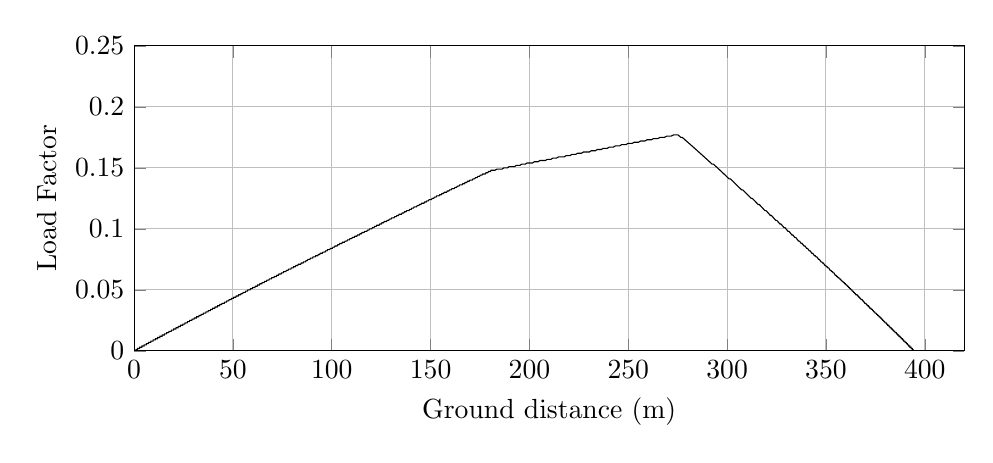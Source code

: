 %LoadFactor_vs_GroundDistance
\begin{tikzpicture}

\begin{axis}[
width=\textwidth,
height=0.45\textwidth,
scaled ticks=false, tick label style={/pgf/number format/fixed},
xmin=0.0,
xmax=420,
xlabel={Ground distance (m)},
xmajorgrids,
ymin=0.0,
ymax=0.25,
ylabel={Load Factor },
ytick={0,0.05,0.1,0.15,0.2,0.25},
ymajorgrids,
legend style={at={(1.03,0.5)},anchor=west,draw=black,fill=white,legend cell align=left}
]

\addplot [
color=black,
solid
]
table[row sep=crcr]{
1.373E-8	1.235E-11\\
2.605E-7	2.344E-10\\
2.049E-6	1.844E-9\\
9.924E-6	8.93E-9\\
4.745E-5	4.27E-8\\
1.74E-4	1.566E-7\\
4.061E-4	3.654E-7\\
7.313E-4	6.581E-7\\
0.001	1.039E-6\\
0.002	1.512E-6\\
0.002	2.065E-6\\
0.003	2.708E-6\\
0.004	3.429E-6\\
0.005	4.25E-6\\
0.006	5.153E-6\\
0.007	6.151E-6\\
0.008	7.196E-6\\
0.009	8.361E-6\\
0.011	9.615E-6\\
0.012	1.096E-5\\
0.014	1.24E-5\\
0.015	1.392E-5\\
0.017	1.551E-5\\
0.019	1.721E-5\\
0.021	1.899E-5\\
0.023	2.087E-5\\
0.025	2.281E-5\\
0.028	2.485E-5\\
0.03	2.701E-5\\
0.032	2.922E-5\\
0.035	3.154E-5\\
0.038	3.394E-5\\
0.04	3.644E-5\\
0.043	3.899E-5\\
0.046	4.166E-5\\
0.049	4.44E-5\\
0.053	4.724E-5\\
0.056	5.018E-5\\
0.059	5.324E-5\\
0.063	5.636E-5\\
0.066	5.956E-5\\
0.07	6.287E-5\\
0.074	6.627E-5\\
0.078	6.976E-5\\
0.082	7.333E-5\\
0.086	7.701E-5\\
0.09	8.084E-5\\
0.094	8.469E-5\\
0.099	8.868E-5\\
0.103	9.273E-5\\
0.108	9.685E-5\\
0.112	1.011E-4\\
0.117	1.054E-4\\
0.122	1.099E-4\\
0.127	1.145E-4\\
0.132	1.19E-4\\
0.138	1.237E-4\\
0.143	1.285E-4\\
0.148	1.334E-4\\
0.154	1.384E-4\\
0.159	1.434E-4\\
0.165	1.487E-4\\
0.171	1.54E-4\\
0.177	1.594E-4\\
0.183	1.648E-4\\
0.189	1.704E-4\\
0.196	1.761E-4\\
0.202	1.818E-4\\
0.209	1.877E-4\\
0.215	1.938E-4\\
0.222	1.998E-4\\
0.229	2.061E-4\\
0.236	2.124E-4\\
0.243	2.186E-4\\
0.25	2.251E-4\\
0.258	2.317E-4\\
0.265	2.383E-4\\
0.272	2.45E-4\\
0.28	2.52E-4\\
0.288	2.589E-4\\
0.296	2.66E-4\\
0.304	2.734E-4\\
0.312	2.806E-4\\
0.32	2.88E-4\\
0.329	2.956E-4\\
0.337	3.031E-4\\
0.346	3.109E-4\\
0.355	3.187E-4\\
0.363	3.267E-4\\
0.372	3.349E-4\\
0.382	3.43E-4\\
0.391	3.511E-4\\
0.4	3.596E-4\\
0.41	3.682E-4\\
0.419	3.766E-4\\
0.429	3.852E-4\\
0.438	3.94E-4\\
0.448	4.028E-4\\
0.458	4.118E-4\\
0.468	4.209E-4\\
0.479	4.304E-4\\
0.489	4.396E-4\\
0.5	4.493E-4\\
0.511	4.59E-4\\
0.521	4.686E-4\\
0.532	4.784E-4\\
0.543	4.881E-4\\
0.554	4.98E-4\\
0.565	5.081E-4\\
0.577	5.185E-4\\
0.589	5.289E-4\\
0.6	5.395E-4\\
0.612	5.501E-4\\
0.624	5.607E-4\\
0.636	5.717E-4\\
0.649	5.828E-4\\
0.661	5.939E-4\\
0.674	6.053E-4\\
0.686	6.166E-4\\
0.699	6.282E-4\\
0.712	6.399E-4\\
0.725	6.515E-4\\
0.738	6.632E-4\\
0.752	6.752E-4\\
0.765	6.877E-4\\
0.779	6.999E-4\\
0.793	7.124E-4\\
0.807	7.253E-4\\
0.822	7.379E-4\\
0.836	7.51E-4\\
0.85	7.637E-4\\
0.865	7.769E-4\\
0.88	7.905E-4\\
0.895	8.039E-4\\
0.91	8.172E-4\\
0.925	8.308E-4\\
0.94	8.445E-4\\
0.956	8.584E-4\\
0.971	8.721E-4\\
0.987	8.862E-4\\
1.003	9.005E-4\\
1.019	9.149E-4\\
1.035	9.296E-4\\
1.052	9.442E-4\\
1.068	9.586E-4\\
1.085	9.737E-4\\
1.101	9.886E-4\\
1.118	0.001\\
1.135	0.001\\
1.153	0.001\\
1.17	0.001\\
1.188	0.001\\
1.206	0.001\\
1.224	0.001\\
1.242	0.001\\
1.261	0.001\\
1.279	0.001\\
1.298	0.001\\
1.317	0.001\\
1.335	0.001\\
1.354	0.001\\
1.374	0.001\\
1.393	0.001\\
1.413	0.001\\
1.433	0.001\\
1.453	0.001\\
1.473	0.001\\
1.493	0.001\\
1.514	0.001\\
1.534	0.001\\
1.555	0.001\\
1.576	0.001\\
1.598	0.001\\
1.62	0.001\\
1.641	0.001\\
1.663	0.001\\
1.686	0.002\\
1.708	0.002\\
1.73	0.002\\
1.752	0.002\\
1.774	0.002\\
1.797	0.002\\
1.82	0.002\\
1.843	0.002\\
1.867	0.002\\
1.89	0.002\\
1.914	0.002\\
1.937	0.002\\
1.961	0.002\\
1.985	0.002\\
2.01	0.002\\
2.035	0.002\\
2.059	0.002\\
2.085	0.002\\
2.11	0.002\\
2.135	0.002\\
2.161	0.002\\
2.186	0.002\\
2.213	0.002\\
2.239	0.002\\
2.265	0.002\\
2.292	0.002\\
2.319	0.002\\
2.346	0.002\\
2.373	0.002\\
2.401	0.002\\
2.428	0.002\\
2.456	0.002\\
2.483	0.002\\
2.512	0.002\\
2.54	0.002\\
2.568	0.002\\
2.597	0.002\\
2.626	0.002\\
2.656	0.002\\
2.686	0.002\\
2.715	0.002\\
2.746	0.002\\
2.775	0.002\\
2.805	0.003\\
2.836	0.003\\
2.866	0.003\\
2.898	0.003\\
2.929	0.003\\
2.96	0.003\\
2.992	0.003\\
3.024	0.003\\
3.056	0.003\\
3.089	0.003\\
3.122	0.003\\
3.155	0.003\\
3.188	0.003\\
3.221	0.003\\
3.254	0.003\\
3.288	0.003\\
3.322	0.003\\
3.356	0.003\\
3.391	0.003\\
3.426	0.003\\
3.462	0.003\\
3.497	0.003\\
3.532	0.003\\
3.568	0.003\\
3.604	0.003\\
3.639	0.003\\
3.677	0.003\\
3.713	0.003\\
3.75	0.003\\
3.786	0.003\\
3.823	0.003\\
3.861	0.003\\
3.899	0.003\\
3.937	0.004\\
3.975	0.004\\
4.014	0.004\\
4.052	0.004\\
4.092	0.004\\
4.132	0.004\\
4.172	0.004\\
4.211	0.004\\
4.25	0.004\\
4.292	0.004\\
4.332	0.004\\
4.373	0.004\\
4.414	0.004\\
4.456	0.004\\
4.497	0.004\\
4.538	0.004\\
4.581	0.004\\
4.624	0.004\\
4.666	0.004\\
4.709	0.004\\
4.752	0.004\\
4.795	0.004\\
4.838	0.004\\
4.881	0.004\\
4.926	0.004\\
4.97	0.004\\
5.014	0.004\\
5.059	0.005\\
5.104	0.005\\
5.15	0.005\\
5.195	0.005\\
5.241	0.005\\
5.288	0.005\\
5.334	0.005\\
5.381	0.005\\
5.428	0.005\\
5.476	0.005\\
5.525	0.005\\
5.573	0.005\\
5.621	0.005\\
5.672	0.005\\
5.72	0.005\\
5.768	0.005\\
5.817	0.005\\
5.866	0.005\\
5.917	0.005\\
5.967	0.005\\
6.017	0.005\\
6.069	0.005\\
6.12	0.005\\
6.171	0.005\\
6.223	0.006\\
6.274	0.006\\
6.326	0.006\\
6.38	0.006\\
6.432	0.006\\
6.485	0.006\\
6.537	0.006\\
6.59	0.006\\
6.644	0.006\\
6.697	0.006\\
6.752	0.006\\
6.807	0.006\\
6.863	0.006\\
6.919	0.006\\
6.975	0.006\\
7.031	0.006\\
7.087	0.006\\
7.145	0.006\\
7.203	0.006\\
7.261	0.006\\
7.321	0.007\\
7.378	0.007\\
7.438	0.007\\
7.497	0.007\\
7.557	0.007\\
7.617	0.007\\
7.677	0.007\\
7.736	0.007\\
7.796	0.007\\
7.857	0.007\\
7.917	0.007\\
7.979	0.007\\
8.04	0.007\\
8.102	0.007\\
8.165	0.007\\
8.226	0.007\\
8.291	0.007\\
8.354	0.007\\
8.418	0.007\\
8.482	0.008\\
8.547	0.008\\
8.613	0.008\\
8.678	0.008\\
8.745	0.008\\
8.811	0.008\\
8.877	0.008\\
8.943	0.008\\
9.011	0.008\\
9.079	0.008\\
9.149	0.008\\
9.216	0.008\\
9.286	0.008\\
9.355	0.008\\
9.424	0.008\\
9.493	0.008\\
9.563	0.008\\
9.632	0.009\\
9.703	0.009\\
9.773	0.009\\
9.844	0.009\\
9.915	0.009\\
9.987	0.009\\
10.059	0.009\\
10.132	0.009\\
10.206	0.009\\
10.279	0.009\\
10.353	0.009\\
10.428	0.009\\
10.503	0.009\\
10.578	0.009\\
10.655	0.009\\
10.73	0.009\\
10.806	0.01\\
10.883	0.01\\
10.959	0.01\\
11.035	0.01\\
11.113	0.01\\
11.191	0.01\\
11.268	0.01\\
11.346	0.01\\
11.424	0.01\\
11.503	0.01\\
11.581	0.01\\
11.662	0.01\\
11.742	0.01\\
11.822	0.01\\
11.902	0.011\\
11.984	0.011\\
12.065	0.011\\
12.148	0.011\\
12.231	0.011\\
12.313	0.011\\
12.397	0.011\\
12.48	0.011\\
12.564	0.011\\
12.648	0.011\\
12.736	0.011\\
12.821	0.011\\
12.908	0.011\\
12.995	0.011\\
13.082	0.012\\
13.17	0.012\\
13.258	0.012\\
13.345	0.012\\
13.433	0.012\\
13.524	0.012\\
13.611	0.012\\
13.702	0.012\\
13.792	0.012\\
13.882	0.012\\
13.975	0.012\\
14.066	0.012\\
14.158	0.012\\
14.251	0.013\\
14.343	0.013\\
14.437	0.013\\
14.533	0.013\\
14.626	0.013\\
14.722	0.013\\
14.819	0.013\\
14.914	0.013\\
15.01	0.013\\
15.108	0.013\\
15.206	0.013\\
15.304	0.013\\
15.403	0.014\\
15.503	0.014\\
15.602	0.014\\
15.701	0.014\\
15.801	0.014\\
15.9	0.014\\
16.002	0.014\\
16.103	0.014\\
16.204	0.014\\
16.305	0.014\\
16.406	0.014\\
16.509	0.015\\
16.615	0.015\\
16.718	0.015\\
16.823	0.015\\
16.929	0.015\\
17.035	0.015\\
17.141	0.015\\
17.246	0.015\\
17.352	0.015\\
17.458	0.015\\
17.566	0.015\\
17.673	0.016\\
17.782	0.016\\
17.891	0.016\\
18.001	0.016\\
18.11	0.016\\
18.22	0.016\\
18.328	0.016\\
18.437	0.016\\
18.549	0.016\\
18.659	0.016\\
18.771	0.016\\
18.884	0.017\\
18.996	0.017\\
19.109	0.017\\
19.223	0.017\\
19.338	0.017\\
19.456	0.017\\
19.573	0.017\\
19.69	0.017\\
19.805	0.017\\
19.924	0.017\\
20.042	0.018\\
20.158	0.018\\
20.278	0.018\\
20.396	0.018\\
20.516	0.018\\
20.637	0.018\\
20.755	0.018\\
20.874	0.018\\
20.996	0.018\\
21.118	0.018\\
21.24	0.019\\
21.361	0.019\\
21.485	0.019\\
21.608	0.019\\
21.732	0.019\\
21.857	0.019\\
21.981	0.019\\
22.108	0.019\\
22.235	0.019\\
22.362	0.02\\
22.488	0.02\\
22.614	0.02\\
22.744	0.02\\
22.873	0.02\\
23.004	0.02\\
23.133	0.02\\
23.263	0.02\\
23.393	0.02\\
23.523	0.021\\
23.655	0.021\\
23.786	0.021\\
23.917	0.021\\
24.047	0.021\\
24.178	0.021\\
24.315	0.021\\
24.448	0.021\\
24.579	0.021\\
24.71	0.022\\
24.843	0.022\\
24.976	0.022\\
25.112	0.022\\
25.247	0.022\\
25.385	0.022\\
25.522	0.022\\
25.661	0.022\\
25.799	0.023\\
25.826	0.023\\
25.84	0.023\\
25.841	0.023\\
25.842	0.023\\
25.848	0.023\\
25.864	0.023\\
25.906	0.023\\
25.999	0.023\\
26.123	0.023\\
26.25	0.023\\
26.377	0.023\\
26.506	0.023\\
26.634	0.023\\
26.763	0.023\\
26.893	0.023\\
27.023	0.024\\
27.154	0.024\\
27.288	0.024\\
27.42	0.024\\
27.556	0.024\\
27.691	0.024\\
27.826	0.024\\
27.96	0.024\\
28.097	0.025\\
28.233	0.025\\
28.369	0.025\\
28.507	0.025\\
28.645	0.025\\
28.783	0.025\\
28.923	0.025\\
29.062	0.025\\
29.202	0.025\\
29.343	0.026\\
29.483	0.026\\
29.626	0.026\\
29.767	0.026\\
29.909	0.026\\
30.052	0.026\\
30.197	0.026\\
30.342	0.026\\
30.486	0.027\\
30.633	0.027\\
30.778	0.027\\
30.924	0.027\\
31.071	0.027\\
31.218	0.027\\
31.367	0.027\\
31.515	0.027\\
31.664	0.028\\
31.815	0.028\\
31.966	0.028\\
32.115	0.028\\
32.266	0.028\\
32.418	0.028\\
32.57	0.028\\
32.722	0.028\\
32.877	0.029\\
33.032	0.029\\
33.185	0.029\\
33.341	0.029\\
33.498	0.029\\
33.654	0.029\\
33.811	0.029\\
33.97	0.03\\
34.126	0.03\\
34.286	0.03\\
34.445	0.03\\
34.606	0.03\\
34.766	0.03\\
34.926	0.03\\
35.086	0.031\\
35.248	0.031\\
35.412	0.031\\
35.574	0.031\\
35.735	0.031\\
35.899	0.031\\
36.065	0.031\\
36.23	0.031\\
36.395	0.032\\
36.561	0.032\\
36.728	0.032\\
36.894	0.032\\
37.059	0.032\\
37.227	0.032\\
37.394	0.032\\
37.562	0.033\\
37.733	0.033\\
37.903	0.033\\
38.071	0.033\\
38.238	0.033\\
38.408	0.033\\
38.578	0.033\\
38.75	0.034\\
38.92	0.034\\
39.093	0.034\\
39.265	0.034\\
39.437	0.034\\
39.609	0.034\\
39.783	0.035\\
39.956	0.035\\
40.132	0.035\\
40.309	0.035\\
40.486	0.035\\
40.664	0.035\\
40.84	0.035\\
41.018	0.036\\
41.198	0.036\\
41.377	0.036\\
41.557	0.036\\
41.736	0.036\\
41.916	0.036\\
42.097	0.036\\
42.278	0.037\\
42.46	0.037\\
42.64	0.037\\
42.822	0.037\\
43.006	0.037\\
43.19	0.037\\
43.372	0.038\\
43.556	0.038\\
43.74	0.038\\
43.924	0.038\\
44.107	0.038\\
44.294	0.038\\
44.479	0.039\\
44.665	0.039\\
44.852	0.039\\
45.039	0.039\\
45.228	0.039\\
45.415	0.039\\
45.603	0.039\\
45.793	0.04\\
45.984	0.04\\
46.173	0.04\\
46.364	0.04\\
46.554	0.04\\
46.745	0.04\\
46.936	0.041\\
47.127	0.041\\
47.319	0.041\\
47.511	0.041\\
47.705	0.041\\
47.9	0.041\\
48.093	0.042\\
48.287	0.042\\
48.484	0.042\\
48.681	0.042\\
48.875	0.042\\
49.071	0.042\\
49.267	0.043\\
49.466	0.043\\
49.662	0.043\\
49.86	0.043\\
50.058	0.043\\
50.258	0.043\\
50.457	0.044\\
50.656	0.044\\
50.859	0.044\\
51.061	0.044\\
51.264	0.044\\
51.464	0.044\\
51.665	0.045\\
51.866	0.045\\
52.074	0.045\\
52.282	0.045\\
52.487	0.045\\
52.695	0.045\\
52.9	0.046\\
53.108	0.046\\
53.312	0.046\\
53.52	0.046\\
53.727	0.046\\
53.937	0.046\\
54.145	0.047\\
54.351	0.047\\
54.562	0.047\\
54.776	0.047\\
54.988	0.047\\
55.198	0.048\\
55.41	0.048\\
55.624	0.048\\
55.837	0.048\\
56.047	0.048\\
56.261	0.048\\
56.475	0.049\\
56.691	0.049\\
56.909	0.049\\
57.127	0.049\\
57.347	0.049\\
57.565	0.05\\
57.782	0.05\\
57.999	0.05\\
58.218	0.05\\
58.436	0.05\\
58.658	0.05\\
58.88	0.051\\
59.103	0.051\\
59.324	0.051\\
59.545	0.051\\
59.768	0.051\\
59.991	0.052\\
60.216	0.052\\
60.44	0.052\\
60.665	0.052\\
60.891	0.052\\
61.116	0.052\\
61.343	0.053\\
61.572	0.053\\
61.799	0.053\\
62.026	0.053\\
62.254	0.053\\
62.483	0.054\\
62.714	0.054\\
62.945	0.054\\
63.178	0.054\\
63.411	0.054\\
63.645	0.055\\
63.877	0.055\\
64.112	0.055\\
64.347	0.055\\
64.583	0.055\\
64.819	0.056\\
65.056	0.056\\
65.295	0.056\\
65.532	0.056\\
65.77	0.056\\
66.01	0.057\\
66.253	0.057\\
66.493	0.057\\
66.734	0.057\\
66.977	0.057\\
67.219	0.058\\
67.464	0.058\\
67.706	0.058\\
67.954	0.058\\
68.198	0.058\\
68.444	0.059\\
68.69	0.059\\
68.94	0.059\\
69.19	0.059\\
69.44	0.059\\
69.69	0.06\\
69.941	0.06\\
70.193	0.06\\
70.447	0.06\\
70.699	0.06\\
70.954	0.061\\
71.211	0.061\\
71.468	0.061\\
71.725	0.061\\
71.982	0.061\\
72.241	0.062\\
72.499	0.062\\
72.759	0.062\\
73.02	0.062\\
73.281	0.063\\
73.543	0.063\\
73.806	0.063\\
74.072	0.063\\
74.339	0.063\\
74.605	0.064\\
74.873	0.064\\
75.14	0.064\\
75.411	0.064\\
75.683	0.065\\
75.951	0.065\\
76.224	0.065\\
76.499	0.065\\
76.772	0.065\\
77.047	0.066\\
77.323	0.066\\
77.599	0.066\\
77.878	0.066\\
78.157	0.067\\
78.438	0.067\\
78.721	0.067\\
79.001	0.067\\
79.284	0.067\\
79.57	0.068\\
79.854	0.068\\
80.139	0.068\\
80.426	0.068\\
80.715	0.069\\
81.007	0.069\\
81.295	0.069\\
81.585	0.069\\
81.875	0.07\\
82.171	0.07\\
82.467	0.07\\
82.764	0.07\\
83.058	0.071\\
83.359	0.071\\
83.657	0.071\\
83.955	0.071\\
84.253	0.071\\
84.557	0.072\\
84.86	0.072\\
85.165	0.072\\
85.472	0.072\\
85.779	0.073\\
86.087	0.073\\
86.398	0.073\\
86.711	0.073\\
87.026	0.074\\
87.34	0.074\\
87.654	0.074\\
87.967	0.075\\
88.285	0.075\\
88.61	0.075\\
88.929	0.075\\
89.25	0.076\\
89.575	0.076\\
89.902	0.076\\
90.226	0.076\\
90.549	0.077\\
90.878	0.077\\
91.205	0.077\\
91.538	0.077\\
91.871	0.078\\
92.201	0.078\\
92.531	0.078\\
92.864	0.078\\
93.198	0.079\\
93.533	0.079\\
93.867	0.079\\
94.203	0.08\\
94.541	0.08\\
94.874	0.08\\
95.217	0.08\\
95.554	0.081\\
95.892	0.081\\
96.231	0.081\\
96.572	0.081\\
96.908	0.082\\
97.248	0.082\\
97.588	0.082\\
97.926	0.083\\
98.267	0.083\\
98.605	0.083\\
98.946	0.083\\
99.287	0.084\\
99.634	0.084\\
99.977	0.084\\
100.316	0.084\\
100.656	0.085\\
100.996	0.085\\
101.34	0.085\\
101.68	0.086\\
102.017	0.086\\
102.357	0.086\\
102.694	0.086\\
103.035	0.087\\
103.376	0.087\\
103.719	0.087\\
104.059	0.088\\
104.395	0.088\\
104.733	0.088\\
105.071	0.088\\
105.407	0.089\\
105.744	0.089\\
106.08	0.089\\
106.416	0.089\\
106.756	0.09\\
107.094	0.09\\
107.432	0.09\\
107.447	0.09\\
107.458	0.09\\
107.462	0.09\\
107.465	0.09\\
107.468	0.09\\
107.484	0.09\\
107.532	0.09\\
107.687	0.09\\
107.976	0.091\\
108.277	0.091\\
108.582	0.091\\
108.886	0.091\\
109.192	0.092\\
109.502	0.092\\
109.811	0.092\\
110.121	0.092\\
110.433	0.093\\
110.747	0.093\\
111.065	0.093\\
111.382	0.093\\
111.701	0.094\\
112.023	0.094\\
112.343	0.094\\
112.668	0.094\\
112.993	0.095\\
113.32	0.095\\
113.65	0.095\\
113.979	0.095\\
114.313	0.096\\
114.644	0.096\\
114.981	0.096\\
115.32	0.097\\
115.658	0.097\\
116.001	0.097\\
116.342	0.097\\
116.686	0.098\\
117.033	0.098\\
117.379	0.098\\
117.729	0.098\\
118.08	0.099\\
118.434	0.099\\
118.792	0.099\\
119.148	0.1\\
119.504	0.1\\
119.863	0.1\\
120.226	0.1\\
120.59	0.101\\
120.955	0.101\\
121.32	0.101\\
121.686	0.102\\
122.053	0.102\\
122.423	0.102\\
122.795	0.103\\
123.166	0.103\\
123.54	0.103\\
123.912	0.103\\
124.29	0.104\\
124.663	0.104\\
125.039	0.104\\
125.414	0.105\\
125.79	0.105\\
126.168	0.105\\
126.546	0.106\\
126.925	0.106\\
127.303	0.106\\
127.683	0.106\\
128.062	0.107\\
128.444	0.107\\
128.823	0.107\\
129.199	0.108\\
129.578	0.108\\
129.955	0.108\\
130.334	0.109\\
130.714	0.109\\
131.095	0.109\\
131.477	0.109\\
131.857	0.11\\
132.239	0.11\\
132.616	0.11\\
133.0	0.111\\
133.381	0.111\\
133.761	0.111\\
134.136	0.112\\
134.516	0.112\\
134.897	0.112\\
135.274	0.112\\
135.652	0.113\\
136.033	0.113\\
136.412	0.113\\
136.79	0.114\\
137.17	0.114\\
137.548	0.114\\
137.926	0.115\\
138.305	0.115\\
138.684	0.115\\
139.063	0.115\\
139.441	0.116\\
139.819	0.116\\
140.198	0.116\\
140.573	0.117\\
140.951	0.117\\
141.328	0.117\\
141.706	0.118\\
142.084	0.118\\
142.464	0.118\\
142.841	0.118\\
143.219	0.119\\
143.6	0.119\\
143.98	0.119\\
144.359	0.12\\
144.736	0.12\\
145.113	0.12\\
145.491	0.121\\
145.87	0.121\\
146.245	0.121\\
146.624	0.121\\
147.001	0.122\\
147.379	0.122\\
147.757	0.122\\
148.136	0.123\\
148.514	0.123\\
148.891	0.123\\
149.271	0.124\\
149.653	0.124\\
150.033	0.124\\
150.414	0.124\\
150.793	0.125\\
151.173	0.125\\
151.554	0.125\\
151.935	0.126\\
152.319	0.126\\
152.702	0.126\\
153.083	0.127\\
153.467	0.127\\
153.848	0.127\\
154.231	0.127\\
154.615	0.128\\
155.0	0.128\\
155.383	0.128\\
155.768	0.129\\
156.151	0.129\\
156.535	0.129\\
156.92	0.13\\
157.306	0.13\\
157.691	0.13\\
158.078	0.13\\
158.465	0.131\\
158.851	0.131\\
159.24	0.131\\
159.627	0.132\\
160.02	0.132\\
160.408	0.132\\
160.796	0.133\\
161.184	0.133\\
161.576	0.133\\
161.968	0.133\\
162.358	0.134\\
162.751	0.134\\
163.145	0.134\\
163.537	0.135\\
163.93	0.135\\
164.324	0.135\\
164.717	0.136\\
165.11	0.136\\
165.504	0.136\\
165.898	0.136\\
166.291	0.137\\
166.689	0.137\\
167.083	0.137\\
167.48	0.138\\
167.88	0.138\\
168.278	0.138\\
168.677	0.139\\
169.075	0.139\\
169.476	0.139\\
169.878	0.14\\
170.279	0.14\\
170.681	0.14\\
171.086	0.14\\
171.488	0.141\\
171.893	0.141\\
172.297	0.141\\
172.703	0.142\\
173.111	0.142\\
173.516	0.142\\
173.926	0.143\\
174.336	0.143\\
174.746	0.143\\
175.157	0.144\\
175.569	0.144\\
175.98	0.144\\
176.393	0.145\\
176.804	0.145\\
177.219	0.145\\
177.633	0.145\\
178.051	0.146\\
178.467	0.146\\
178.884	0.146\\
179.298	0.147\\
179.716	0.147\\
180.134	0.147\\
180.265	0.147\\
180.554	0.148\\
180.977	0.148\\
181.732	0.148\\
182.618	0.148\\
183.499	0.149\\
184.388	0.149\\
185.275	0.149\\
186.161	0.149\\
187.058	0.15\\
187.95	0.15\\
188.843	0.15\\
189.732	0.151\\
190.631	0.151\\
191.532	0.151\\
192.429	0.151\\
193.329	0.152\\
194.234	0.152\\
195.149	0.152\\
196.058	0.153\\
196.967	0.153\\
197.881	0.153\\
198.802	0.154\\
199.723	0.154\\
200.642	0.154\\
201.57	0.154\\
202.492	0.155\\
203.409	0.155\\
204.337	0.155\\
205.262	0.156\\
206.198	0.156\\
207.137	0.156\\
208.071	0.156\\
209.007	0.157\\
209.959	0.157\\
210.905	0.157\\
211.847	0.158\\
212.793	0.158\\
213.736	0.158\\
214.693	0.159\\
215.655	0.159\\
216.615	0.159\\
217.574	0.159\\
218.537	0.16\\
219.5	0.16\\
220.468	0.16\\
221.446	0.161\\
222.419	0.161\\
223.396	0.161\\
224.371	0.162\\
225.347	0.162\\
226.331	0.162\\
227.314	0.163\\
228.304	0.163\\
229.296	0.163\\
230.281	0.163\\
231.282	0.164\\
232.277	0.164\\
233.291	0.164\\
234.301	0.165\\
235.303	0.165\\
236.311	0.165\\
237.329	0.166\\
238.352	0.166\\
239.372	0.166\\
240.402	0.167\\
241.433	0.167\\
242.465	0.167\\
243.499	0.168\\
244.549	0.168\\
245.592	0.168\\
246.642	0.169\\
247.692	0.169\\
248.757	0.169\\
249.806	0.17\\
250.868	0.17\\
251.931	0.17\\
253.007	0.171\\
254.08	0.171\\
255.148	0.171\\
256.229	0.172\\
257.307	0.172\\
258.396	0.172\\
259.479	0.173\\
260.573	0.173\\
261.682	0.173\\
262.772	0.174\\
263.871	0.174\\
264.973	0.174\\
266.098	0.175\\
267.213	0.175\\
268.325	0.175\\
269.456	0.176\\
270.592	0.176\\
271.716	0.176\\
272.855	0.177\\
274.016	0.177\\
274.654	0.177\\
275.148	0.177\\
275.858	0.176\\
276.568	0.175\\
277.278	0.175\\
277.99	0.174\\
278.693	0.173\\
279.391	0.172\\
280.094	0.171\\
280.796	0.17\\
281.498	0.169\\
282.193	0.168\\
282.891	0.167\\
283.587	0.166\\
284.274	0.165\\
284.963	0.164\\
285.65	0.163\\
286.34	0.162\\
287.026	0.161\\
287.716	0.16\\
288.396	0.159\\
289.071	0.158\\
289.751	0.157\\
290.431	0.156\\
291.104	0.155\\
291.776	0.154\\
292.449	0.153\\
293.118	0.153\\
293.79	0.152\\
294.459	0.151\\
295.122	0.15\\
295.788	0.149\\
296.445	0.148\\
297.1	0.147\\
297.756	0.146\\
298.41	0.145\\
299.055	0.144\\
299.703	0.143\\
300.357	0.142\\
301.004	0.141\\
301.642	0.141\\
302.279	0.14\\
302.915	0.139\\
303.545	0.138\\
304.174	0.137\\
304.807	0.136\\
305.437	0.135\\
306.062	0.134\\
306.684	0.133\\
307.302	0.132\\
307.914	0.132\\
308.53	0.131\\
309.142	0.13\\
309.757	0.129\\
310.359	0.128\\
310.961	0.127\\
311.561	0.126\\
312.157	0.125\\
312.747	0.125\\
313.34	0.124\\
313.927	0.123\\
314.516	0.122\\
315.103	0.121\\
315.684	0.12\\
316.265	0.12\\
316.843	0.119\\
317.42	0.118\\
317.987	0.117\\
318.561	0.116\\
319.121	0.115\\
319.682	0.115\\
320.24	0.114\\
320.798	0.113\\
321.349	0.112\\
321.89	0.111\\
322.436	0.111\\
322.981	0.11\\
323.519	0.109\\
324.066	0.108\\
324.598	0.107\\
325.128	0.107\\
325.659	0.106\\
326.188	0.105\\
326.718	0.104\\
327.239	0.104\\
327.753	0.103\\
328.27	0.102\\
328.782	0.101\\
329.295	0.101\\
329.8	0.1\\
330.304	0.099\\
330.806	0.098\\
331.304	0.098\\
331.799	0.097\\
332.288	0.096\\
332.775	0.095\\
333.255	0.095\\
333.738	0.094\\
334.22	0.093\\
334.7	0.093\\
335.178	0.092\\
335.652	0.091\\
336.126	0.09\\
336.602	0.09\\
337.069	0.089\\
337.535	0.088\\
337.989	0.088\\
338.444	0.087\\
338.904	0.086\\
339.355	0.086\\
339.802	0.085\\
340.244	0.084\\
340.684	0.084\\
341.13	0.083\\
341.567	0.082\\
342.009	0.082\\
342.445	0.081\\
342.879	0.08\\
343.311	0.08\\
343.738	0.079\\
344.172	0.078\\
344.592	0.078\\
345.016	0.077\\
345.436	0.077\\
345.859	0.076\\
346.27	0.075\\
346.677	0.075\\
347.081	0.074\\
347.479	0.073\\
347.884	0.073\\
348.289	0.072\\
348.692	0.072\\
349.08	0.071\\
349.473	0.07\\
349.868	0.07\\
350.257	0.069\\
350.638	0.069\\
351.015	0.068\\
351.395	0.068\\
351.778	0.067\\
352.156	0.066\\
352.53	0.066\\
352.901	0.065\\
353.275	0.065\\
353.639	0.064\\
354.004	0.064\\
354.366	0.063\\
354.719	0.062\\
355.076	0.062\\
355.433	0.061\\
355.792	0.061\\
356.145	0.06\\
356.496	0.06\\
356.84	0.059\\
357.186	0.059\\
357.528	0.058\\
357.872	0.058\\
358.208	0.057\\
358.549	0.057\\
358.889	0.056\\
359.228	0.056\\
359.556	0.055\\
359.887	0.055\\
360.215	0.054\\
360.54	0.054\\
360.867	0.053\\
361.191	0.053\\
361.512	0.052\\
361.832	0.052\\
362.15	0.051\\
362.463	0.051\\
362.769	0.05\\
363.082	0.05\\
363.387	0.049\\
363.691	0.049\\
363.992	0.048\\
364.296	0.048\\
364.597	0.047\\
364.894	0.047\\
365.19	0.046\\
365.483	0.046\\
365.775	0.046\\
366.069	0.045\\
366.359	0.045\\
366.649	0.044\\
366.94	0.044\\
367.224	0.043\\
367.502	0.043\\
367.778	0.042\\
368.058	0.042\\
368.341	0.042\\
368.613	0.041\\
368.886	0.041\\
369.154	0.04\\
369.423	0.04\\
369.692	0.039\\
369.958	0.039\\
370.221	0.039\\
370.478	0.038\\
370.731	0.038\\
370.992	0.037\\
371.245	0.037\\
371.497	0.037\\
371.743	0.036\\
371.998	0.036\\
372.25	0.035\\
372.496	0.035\\
372.739	0.035\\
372.982	0.034\\
373.225	0.034\\
373.463	0.034\\
373.707	0.033\\
373.948	0.033\\
374.185	0.032\\
374.416	0.032\\
374.645	0.032\\
374.876	0.031\\
375.104	0.031\\
375.329	0.031\\
375.557	0.03\\
375.777	0.03\\
375.999	0.03\\
376.22	0.029\\
376.437	0.029\\
376.648	0.029\\
376.859	0.028\\
377.074	0.028\\
377.286	0.028\\
377.494	0.027\\
377.7	0.027\\
377.907	0.027\\
378.112	0.026\\
378.317	0.026\\
378.523	0.026\\
378.726	0.025\\
378.93	0.025\\
379.129	0.025\\
379.325	0.024\\
379.518	0.024\\
379.712	0.024\\
379.911	0.023\\
380.104	0.023\\
380.295	0.023\\
380.485	0.023\\
380.671	0.022\\
380.857	0.022\\
381.042	0.022\\
381.224	0.021\\
381.403	0.021\\
381.584	0.021\\
381.759	0.021\\
381.933	0.02\\
382.104	0.02\\
382.272	0.02\\
382.444	0.019\\
382.609	0.019\\
382.78	0.019\\
382.942	0.019\\
383.108	0.018\\
383.275	0.018\\
383.44	0.018\\
383.602	0.018\\
383.763	0.017\\
383.924	0.017\\
384.079	0.017\\
384.235	0.017\\
384.387	0.016\\
384.541	0.016\\
384.695	0.016\\
384.842	0.016\\
384.986	0.015\\
385.132	0.015\\
385.282	0.015\\
385.427	0.015\\
385.574	0.015\\
385.716	0.014\\
385.855	0.014\\
385.991	0.014\\
386.126	0.014\\
386.264	0.013\\
386.397	0.013\\
386.536	0.013\\
386.665	0.013\\
386.8	0.013\\
386.929	0.012\\
387.055	0.012\\
387.181	0.012\\
387.309	0.012\\
387.434	0.012\\
387.557	0.011\\
387.678	0.011\\
387.798	0.011\\
387.915	0.011\\
388.035	0.011\\
388.155	0.01\\
388.27	0.01\\
388.388	0.01\\
388.498	0.01\\
388.61	0.01\\
388.719	0.01\\
388.827	0.009\\
388.934	0.009\\
389.043	0.009\\
389.149	0.009\\
389.249	0.009\\
389.357	0.008\\
389.459	0.008\\
389.558	0.008\\
389.66	0.008\\
389.76	0.008\\
389.857	0.008\\
389.954	0.008\\
390.048	0.007\\
390.14	0.007\\
390.235	0.007\\
390.325	0.007\\
390.418	0.007\\
390.509	0.007\\
390.597	0.007\\
390.681	0.006\\
390.767	0.006\\
390.849	0.006\\
390.932	0.006\\
391.018	0.006\\
391.101	0.006\\
391.183	0.006\\
391.261	0.005\\
391.338	0.005\\
391.417	0.005\\
391.495	0.005\\
391.569	0.005\\
391.648	0.005\\
391.72	0.005\\
391.795	0.005\\
391.865	0.004\\
391.935	0.004\\
392.003	0.004\\
392.069	0.004\\
392.136	0.004\\
392.204	0.004\\
392.268	0.004\\
392.332	0.004\\
392.395	0.004\\
392.457	0.004\\
392.518	0.003\\
392.577	0.003\\
392.637	0.003\\
392.695	0.003\\
392.752	0.003\\
392.808	0.003\\
392.864	0.003\\
392.917	0.003\\
392.97	0.003\\
393.025	0.003\\
393.074	0.003\\
393.125	0.002\\
393.172	0.002\\
393.217	0.002\\
393.266	0.002\\
393.31	0.002\\
393.352	0.002\\
393.397	0.002\\
393.44	0.002\\
393.481	0.002\\
393.523	0.002\\
393.564	0.002\\
393.605	0.002\\
393.643	0.002\\
393.682	0.002\\
393.719	0.002\\
393.759	0.001\\
393.795	0.001\\
393.83	0.001\\
393.864	0.001\\
393.899	0.001\\
393.932	0.001\\
393.963	0.001\\
393.995	0.001\\
394.024	0.001\\
394.053	9.799E-4\\
394.081	9.353E-4\\
394.106	8.94E-4\\
394.133	8.507E-4\\
394.159	8.089E-4\\
394.186	7.664E-4\\
394.211	7.258E-4\\
394.235	6.871E-4\\
394.259	6.49E-4\\
394.281	6.134E-4\\
394.303	5.788E-4\\
394.324	5.445E-4\\
394.344	5.128E-4\\
394.363	4.822E-4\\
394.382	4.508E-4\\
394.4	4.22E-4\\
394.419	3.925E-4\\
394.436	3.653E-4\\
394.452	3.397E-4\\
394.467	3.146E-4\\
394.481	2.919E-4\\
394.495	2.697E-4\\
394.508	2.495E-4\\
394.52	2.295E-4\\
394.533	2.09E-4\\
394.545	1.904E-4\\
394.556	1.726E-4\\
394.566	1.557E-4\\
394.577	1.388E-4\\
394.586	1.23E-4\\
394.595	1.089E-4\\
394.603	9.605E-5\\
394.611	8.425E-5\\
394.618	7.298E-5\\
394.624	6.241E-5\\
394.631	5.203E-5\\
394.636	4.343E-5\\
394.641	3.528E-5\\
394.645	2.843E-5\\
394.649	2.24E-5\\
394.652	1.698E-5\\
394.655	1.239E-5\\
394.658	8.731E-6\\
394.66	5.556E-6\\
394.661	2.887E-6\\
394.662	1.226E-6\\
394.663	2.835E-7\\
394.663	5.319E-25\\
};
\end{axis}
\end{tikzpicture}%
